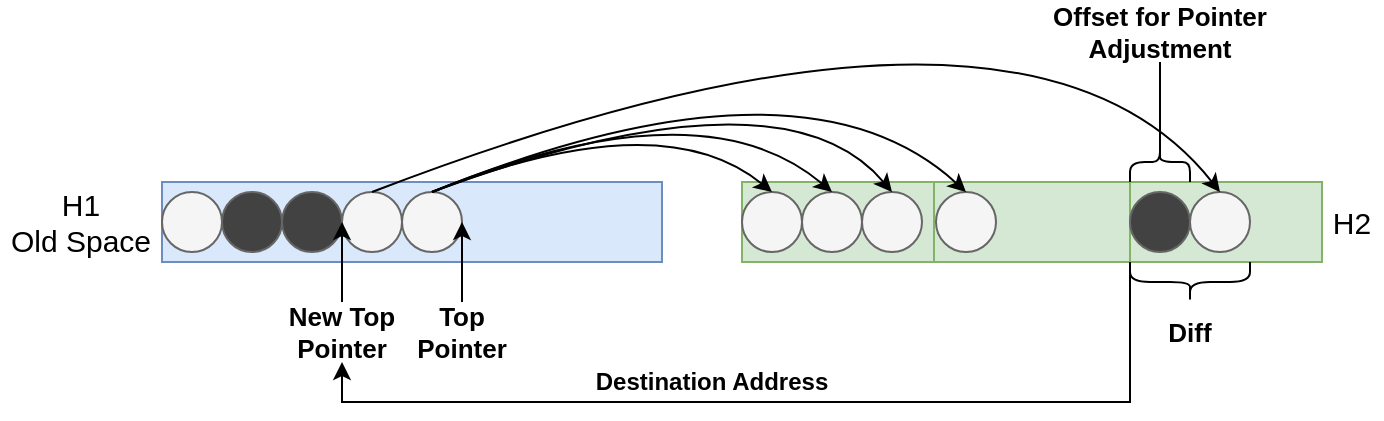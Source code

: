 <mxfile version="23.1.4" type="github">
  <diagram name="Page-1" id="uUf19knFjCbMXBrJJftN">
    <mxGraphModel dx="879" dy="537" grid="1" gridSize="10" guides="1" tooltips="1" connect="1" arrows="1" fold="1" page="1" pageScale="1" pageWidth="827" pageHeight="1169" math="0" shadow="0">
      <root>
        <mxCell id="0" />
        <mxCell id="1" parent="0" />
        <mxCell id="w9J6-hOUD9O4Cqr6yQGP-1" value="" style="rounded=0;whiteSpace=wrap;html=1;fillColor=#dae8fc;strokeColor=#6c8ebf;" parent="1" vertex="1">
          <mxGeometry x="130" y="180" width="250" height="40" as="geometry" />
        </mxCell>
        <mxCell id="w9J6-hOUD9O4Cqr6yQGP-2" value="" style="shape=table;startSize=0;container=1;collapsible=0;childLayout=tableLayout;fillColor=#d5e8d4;strokeColor=#82b366;" parent="1" vertex="1">
          <mxGeometry x="420" y="180" width="290" height="40" as="geometry" />
        </mxCell>
        <mxCell id="w9J6-hOUD9O4Cqr6yQGP-3" value="" style="shape=tableRow;horizontal=0;startSize=0;swimlaneHead=0;swimlaneBody=0;strokeColor=inherit;top=0;left=0;bottom=0;right=0;collapsible=0;dropTarget=0;fillColor=none;points=[[0,0.5],[1,0.5]];portConstraint=eastwest;" parent="w9J6-hOUD9O4Cqr6yQGP-2" vertex="1">
          <mxGeometry width="290" height="40" as="geometry" />
        </mxCell>
        <mxCell id="w9J6-hOUD9O4Cqr6yQGP-4" value="" style="shape=partialRectangle;html=1;whiteSpace=wrap;connectable=0;strokeColor=inherit;overflow=hidden;fillColor=none;top=0;left=0;bottom=0;right=0;pointerEvents=1;" parent="w9J6-hOUD9O4Cqr6yQGP-3" vertex="1">
          <mxGeometry width="96" height="40" as="geometry">
            <mxRectangle width="96" height="40" as="alternateBounds" />
          </mxGeometry>
        </mxCell>
        <mxCell id="w9J6-hOUD9O4Cqr6yQGP-5" value="" style="shape=partialRectangle;html=1;whiteSpace=wrap;connectable=0;strokeColor=inherit;overflow=hidden;fillColor=none;top=0;left=0;bottom=0;right=0;pointerEvents=1;" parent="w9J6-hOUD9O4Cqr6yQGP-3" vertex="1">
          <mxGeometry x="96" width="98" height="40" as="geometry">
            <mxRectangle width="98" height="40" as="alternateBounds" />
          </mxGeometry>
        </mxCell>
        <mxCell id="w9J6-hOUD9O4Cqr6yQGP-6" value="" style="shape=partialRectangle;html=1;whiteSpace=wrap;connectable=0;strokeColor=inherit;overflow=hidden;fillColor=none;top=0;left=0;bottom=0;right=0;pointerEvents=1;" parent="w9J6-hOUD9O4Cqr6yQGP-3" vertex="1">
          <mxGeometry x="194" width="96" height="40" as="geometry">
            <mxRectangle width="96" height="40" as="alternateBounds" />
          </mxGeometry>
        </mxCell>
        <mxCell id="w9J6-hOUD9O4Cqr6yQGP-7" value="&lt;font style=&quot;font-size: 15px;&quot;&gt;H1&lt;br&gt;Old Space&lt;/font&gt;" style="text;html=1;align=center;verticalAlign=middle;whiteSpace=wrap;rounded=0;" parent="1" vertex="1">
          <mxGeometry x="49" y="180" width="81" height="40" as="geometry" />
        </mxCell>
        <mxCell id="w9J6-hOUD9O4Cqr6yQGP-8" value="&lt;span style=&quot;font-size: 15px;&quot;&gt;H2&lt;/span&gt;" style="text;html=1;align=center;verticalAlign=middle;whiteSpace=wrap;rounded=0;" parent="1" vertex="1">
          <mxGeometry x="710" y="180" width="30" height="40" as="geometry" />
        </mxCell>
        <mxCell id="w9J6-hOUD9O4Cqr6yQGP-9" value="" style="ellipse;whiteSpace=wrap;html=1;aspect=fixed;fillColor=#f5f5f5;fontColor=#333333;strokeColor=#666666;" parent="1" vertex="1">
          <mxGeometry x="130" y="185" width="30" height="30" as="geometry" />
        </mxCell>
        <mxCell id="w9J6-hOUD9O4Cqr6yQGP-10" value="" style="ellipse;whiteSpace=wrap;html=1;aspect=fixed;fillColor=#424242;fontColor=#333333;strokeColor=#666666;" parent="1" vertex="1">
          <mxGeometry x="160" y="185" width="30" height="30" as="geometry" />
        </mxCell>
        <mxCell id="w9J6-hOUD9O4Cqr6yQGP-11" value="" style="ellipse;whiteSpace=wrap;html=1;aspect=fixed;fillColor=#424242;fontColor=#333333;strokeColor=#666666;" parent="1" vertex="1">
          <mxGeometry x="190" y="185" width="30" height="30" as="geometry" />
        </mxCell>
        <mxCell id="w9J6-hOUD9O4Cqr6yQGP-12" value="" style="ellipse;whiteSpace=wrap;html=1;aspect=fixed;fillColor=#f5f5f5;fontColor=#333333;strokeColor=#666666;" parent="1" vertex="1">
          <mxGeometry x="220" y="185" width="30" height="30" as="geometry" />
        </mxCell>
        <mxCell id="w9J6-hOUD9O4Cqr6yQGP-13" value="" style="ellipse;whiteSpace=wrap;html=1;aspect=fixed;fillColor=#f5f5f5;fontColor=#333333;strokeColor=#666666;" parent="1" vertex="1">
          <mxGeometry x="250" y="185" width="30" height="30" as="geometry" />
        </mxCell>
        <mxCell id="w9J6-hOUD9O4Cqr6yQGP-14" value="" style="ellipse;whiteSpace=wrap;html=1;aspect=fixed;fillColor=#f5f5f5;fontColor=#333333;strokeColor=#666666;" parent="1" vertex="1">
          <mxGeometry x="420" y="185" width="30" height="30" as="geometry" />
        </mxCell>
        <mxCell id="w9J6-hOUD9O4Cqr6yQGP-15" value="" style="ellipse;whiteSpace=wrap;html=1;aspect=fixed;fillColor=#f5f5f5;fontColor=#333333;strokeColor=#666666;" parent="1" vertex="1">
          <mxGeometry x="450" y="185" width="30" height="30" as="geometry" />
        </mxCell>
        <mxCell id="w9J6-hOUD9O4Cqr6yQGP-16" value="" style="ellipse;whiteSpace=wrap;html=1;aspect=fixed;fillColor=#f5f5f5;fontColor=#333333;strokeColor=#666666;" parent="1" vertex="1">
          <mxGeometry x="480" y="185" width="30" height="30" as="geometry" />
        </mxCell>
        <mxCell id="w9J6-hOUD9O4Cqr6yQGP-17" value="" style="ellipse;whiteSpace=wrap;html=1;aspect=fixed;fillColor=#f5f5f5;fontColor=#333333;strokeColor=#666666;" parent="1" vertex="1">
          <mxGeometry x="644" y="185" width="30" height="30" as="geometry" />
        </mxCell>
        <mxCell id="w9J6-hOUD9O4Cqr6yQGP-18" value="" style="ellipse;whiteSpace=wrap;html=1;aspect=fixed;fillColor=#424242;fontColor=#333333;strokeColor=#666666;" parent="1" vertex="1">
          <mxGeometry x="614" y="185" width="30" height="30" as="geometry" />
        </mxCell>
        <mxCell id="w9J6-hOUD9O4Cqr6yQGP-20" value="" style="curved=1;endArrow=classic;html=1;rounded=0;exitX=0.5;exitY=0;exitDx=0;exitDy=0;entryX=0.5;entryY=0;entryDx=0;entryDy=0;" parent="1" source="w9J6-hOUD9O4Cqr6yQGP-12" target="w9J6-hOUD9O4Cqr6yQGP-17" edge="1">
          <mxGeometry width="50" height="50" relative="1" as="geometry">
            <mxPoint x="380" y="290" as="sourcePoint" />
            <mxPoint x="430" y="240" as="targetPoint" />
            <Array as="points">
              <mxPoint x="560" y="60" />
            </Array>
          </mxGeometry>
        </mxCell>
        <mxCell id="w9J6-hOUD9O4Cqr6yQGP-21" value="" style="curved=1;endArrow=classic;html=1;rounded=0;exitX=0.5;exitY=0;exitDx=0;exitDy=0;entryX=0.5;entryY=0;entryDx=0;entryDy=0;" parent="1" source="w9J6-hOUD9O4Cqr6yQGP-13" target="w9J6-hOUD9O4Cqr6yQGP-14" edge="1">
          <mxGeometry width="50" height="50" relative="1" as="geometry">
            <mxPoint x="280" y="190" as="sourcePoint" />
            <mxPoint x="480" y="170" as="targetPoint" />
            <Array as="points">
              <mxPoint x="380" y="140" />
            </Array>
          </mxGeometry>
        </mxCell>
        <mxCell id="w9J6-hOUD9O4Cqr6yQGP-22" value="" style="curved=1;endArrow=classic;html=1;rounded=0;exitX=0.5;exitY=0;exitDx=0;exitDy=0;entryX=0.5;entryY=0;entryDx=0;entryDy=0;" parent="1" source="w9J6-hOUD9O4Cqr6yQGP-13" target="w9J6-hOUD9O4Cqr6yQGP-15" edge="1">
          <mxGeometry width="50" height="50" relative="1" as="geometry">
            <mxPoint x="320" y="190" as="sourcePoint" />
            <mxPoint x="456" y="190" as="targetPoint" />
            <Array as="points">
              <mxPoint x="400" y="130" />
            </Array>
          </mxGeometry>
        </mxCell>
        <mxCell id="w9J6-hOUD9O4Cqr6yQGP-23" value="" style="curved=1;endArrow=classic;html=1;rounded=0;exitX=0.5;exitY=0;exitDx=0;exitDy=0;entryX=0.5;entryY=0;entryDx=0;entryDy=0;" parent="1" source="w9J6-hOUD9O4Cqr6yQGP-13" target="w9J6-hOUD9O4Cqr6yQGP-16" edge="1">
          <mxGeometry width="50" height="50" relative="1" as="geometry">
            <mxPoint x="320" y="190" as="sourcePoint" />
            <mxPoint x="501" y="190" as="targetPoint" />
            <Array as="points">
              <mxPoint x="440" y="120" />
            </Array>
          </mxGeometry>
        </mxCell>
        <mxCell id="w9J6-hOUD9O4Cqr6yQGP-25" value="" style="endArrow=classic;html=1;rounded=0;entryX=1;entryY=0.5;entryDx=0;entryDy=0;exitX=0.5;exitY=0;exitDx=0;exitDy=0;" parent="1" source="w9J6-hOUD9O4Cqr6yQGP-28" target="w9J6-hOUD9O4Cqr6yQGP-13" edge="1">
          <mxGeometry width="50" height="50" relative="1" as="geometry">
            <mxPoint x="330" y="240" as="sourcePoint" />
            <mxPoint x="330" y="220" as="targetPoint" />
          </mxGeometry>
        </mxCell>
        <mxCell id="w9J6-hOUD9O4Cqr6yQGP-28" value="&lt;b&gt;&lt;font style=&quot;font-size: 13px;&quot;&gt;Top Pointer&lt;/font&gt;&lt;/b&gt;" style="text;html=1;align=center;verticalAlign=middle;whiteSpace=wrap;rounded=0;" parent="1" vertex="1">
          <mxGeometry x="250" y="240" width="60" height="30" as="geometry" />
        </mxCell>
        <mxCell id="w9J6-hOUD9O4Cqr6yQGP-30" value="" style="endArrow=classic;html=1;rounded=0;entryX=1;entryY=0.5;entryDx=0;entryDy=0;" parent="1" edge="1">
          <mxGeometry width="50" height="50" relative="1" as="geometry">
            <mxPoint x="220" y="240" as="sourcePoint" />
            <mxPoint x="220" y="200" as="targetPoint" />
          </mxGeometry>
        </mxCell>
        <mxCell id="w9J6-hOUD9O4Cqr6yQGP-31" value="&lt;b&gt;&lt;font style=&quot;font-size: 13px;&quot;&gt;New Top Pointer&lt;/font&gt;&lt;/b&gt;" style="text;html=1;align=center;verticalAlign=middle;whiteSpace=wrap;rounded=0;" parent="1" vertex="1">
          <mxGeometry x="190" y="240" width="60" height="30" as="geometry" />
        </mxCell>
        <mxCell id="w9J6-hOUD9O4Cqr6yQGP-32" value="" style="ellipse;whiteSpace=wrap;html=1;aspect=fixed;fillColor=#f5f5f5;fontColor=#333333;strokeColor=#666666;" parent="1" vertex="1">
          <mxGeometry x="517" y="185" width="30" height="30" as="geometry" />
        </mxCell>
        <mxCell id="w9J6-hOUD9O4Cqr6yQGP-33" value="" style="curved=1;endArrow=classic;html=1;rounded=0;exitX=0.5;exitY=0;exitDx=0;exitDy=0;entryX=0.5;entryY=0;entryDx=0;entryDy=0;" parent="1" source="w9J6-hOUD9O4Cqr6yQGP-13" target="w9J6-hOUD9O4Cqr6yQGP-32" edge="1">
          <mxGeometry width="50" height="50" relative="1" as="geometry">
            <mxPoint x="275" y="195" as="sourcePoint" />
            <mxPoint x="505" y="195" as="targetPoint" />
            <Array as="points">
              <mxPoint x="450" y="110" />
            </Array>
          </mxGeometry>
        </mxCell>
        <mxCell id="w9J6-hOUD9O4Cqr6yQGP-75" style="edgeStyle=orthogonalEdgeStyle;rounded=0;orthogonalLoop=1;jettySize=auto;html=1;exitX=0.25;exitY=1;exitDx=0;exitDy=0;entryX=0.5;entryY=1;entryDx=0;entryDy=0;" parent="1" source="w9J6-hOUD9O4Cqr6yQGP-35" target="w9J6-hOUD9O4Cqr6yQGP-31" edge="1">
          <mxGeometry relative="1" as="geometry">
            <Array as="points">
              <mxPoint x="614" y="290" />
              <mxPoint x="220" y="290" />
            </Array>
          </mxGeometry>
        </mxCell>
        <mxCell id="w9J6-hOUD9O4Cqr6yQGP-35" value="" style="shape=curlyBracket;whiteSpace=wrap;html=1;rounded=1;flipH=1;labelPosition=right;verticalLabelPosition=middle;align=left;verticalAlign=middle;rotation=90;" parent="1" vertex="1">
          <mxGeometry x="634" y="200" width="20" height="60" as="geometry" />
        </mxCell>
        <mxCell id="w9J6-hOUD9O4Cqr6yQGP-36" value="&lt;b&gt;&lt;font style=&quot;font-size: 13px;&quot;&gt;Diff&lt;/font&gt;&lt;/b&gt;" style="text;html=1;align=center;verticalAlign=middle;whiteSpace=wrap;rounded=0;" parent="1" vertex="1">
          <mxGeometry x="614" y="240" width="60" height="30" as="geometry" />
        </mxCell>
        <mxCell id="w9J6-hOUD9O4Cqr6yQGP-74" style="edgeStyle=orthogonalEdgeStyle;rounded=0;orthogonalLoop=1;jettySize=auto;html=1;exitX=0.1;exitY=0.5;exitDx=0;exitDy=0;exitPerimeter=0;entryX=0.5;entryY=1;entryDx=0;entryDy=0;endArrow=none;endFill=0;" parent="1" source="w9J6-hOUD9O4Cqr6yQGP-70" target="w9J6-hOUD9O4Cqr6yQGP-71" edge="1">
          <mxGeometry relative="1" as="geometry">
            <mxPoint x="629.2" y="130" as="targetPoint" />
          </mxGeometry>
        </mxCell>
        <mxCell id="w9J6-hOUD9O4Cqr6yQGP-70" value="" style="shape=curlyBracket;whiteSpace=wrap;html=1;rounded=1;flipH=1;labelPosition=right;verticalLabelPosition=middle;align=left;verticalAlign=middle;rotation=-90;size=0.5;" parent="1" vertex="1">
          <mxGeometry x="619" y="155" width="20" height="30" as="geometry" />
        </mxCell>
        <mxCell id="w9J6-hOUD9O4Cqr6yQGP-71" value="&lt;b&gt;&lt;font style=&quot;font-size: 13px;&quot;&gt;Offset for Pointer Adjustment&lt;/font&gt;&lt;/b&gt;" style="text;html=1;align=center;verticalAlign=middle;whiteSpace=wrap;rounded=0;" parent="1" vertex="1">
          <mxGeometry x="564" y="90" width="130" height="30" as="geometry" />
        </mxCell>
        <mxCell id="w9J6-hOUD9O4Cqr6yQGP-76" value="&lt;b&gt;Destination Address&lt;/b&gt;" style="text;html=1;align=center;verticalAlign=middle;whiteSpace=wrap;rounded=0;" parent="1" vertex="1">
          <mxGeometry x="345" y="265" width="120" height="30" as="geometry" />
        </mxCell>
      </root>
    </mxGraphModel>
  </diagram>
</mxfile>
